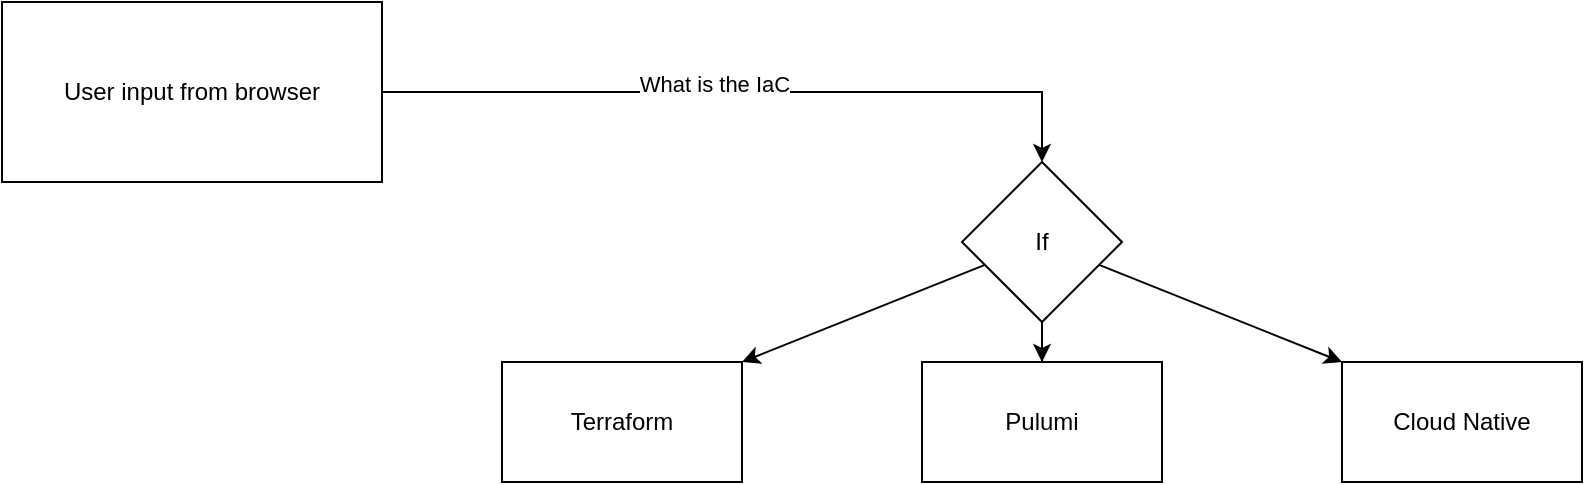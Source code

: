 <mxfile version="26.0.14" pages="2">
  <diagram name="Page-1" id="JIteSfPyZ_0T1WRYHiIJ">
    <mxGraphModel dx="1050" dy="611" grid="1" gridSize="10" guides="1" tooltips="1" connect="1" arrows="1" fold="1" page="1" pageScale="1" pageWidth="2336" pageHeight="1654" math="0" shadow="0">
      <root>
        <mxCell id="0" />
        <mxCell id="1" parent="0" />
        <mxCell id="1-vy-4LVXqRcQbgJfH0z-5" style="edgeStyle=orthogonalEdgeStyle;rounded=0;orthogonalLoop=1;jettySize=auto;html=1;entryX=0.5;entryY=0;entryDx=0;entryDy=0;" edge="1" parent="1" source="1-vy-4LVXqRcQbgJfH0z-1" target="1-vy-4LVXqRcQbgJfH0z-4">
          <mxGeometry relative="1" as="geometry" />
        </mxCell>
        <mxCell id="1-vy-4LVXqRcQbgJfH0z-9" value="What is the IaC" style="edgeLabel;html=1;align=center;verticalAlign=middle;resizable=0;points=[];" vertex="1" connectable="0" parent="1-vy-4LVXqRcQbgJfH0z-5">
          <mxGeometry x="-0.093" y="4" relative="1" as="geometry">
            <mxPoint as="offset" />
          </mxGeometry>
        </mxCell>
        <mxCell id="1-vy-4LVXqRcQbgJfH0z-1" value="User input from browser" style="rounded=0;whiteSpace=wrap;html=1;" vertex="1" parent="1">
          <mxGeometry x="20" y="70" width="190" height="90" as="geometry" />
        </mxCell>
        <mxCell id="1-vy-4LVXqRcQbgJfH0z-7" style="rounded=0;orthogonalLoop=1;jettySize=auto;html=1;entryX=1;entryY=0;entryDx=0;entryDy=0;" edge="1" parent="1" source="1-vy-4LVXqRcQbgJfH0z-4" target="1-vy-4LVXqRcQbgJfH0z-6">
          <mxGeometry relative="1" as="geometry">
            <mxPoint x="370" y="280" as="targetPoint" />
          </mxGeometry>
        </mxCell>
        <mxCell id="1-vy-4LVXqRcQbgJfH0z-12" value="" style="edgeStyle=orthogonalEdgeStyle;rounded=0;orthogonalLoop=1;jettySize=auto;html=1;" edge="1" parent="1" source="1-vy-4LVXqRcQbgJfH0z-4" target="1-vy-4LVXqRcQbgJfH0z-10">
          <mxGeometry relative="1" as="geometry" />
        </mxCell>
        <mxCell id="1-vy-4LVXqRcQbgJfH0z-4" value="If" style="rhombus;whiteSpace=wrap;html=1;" vertex="1" parent="1">
          <mxGeometry x="500" y="150" width="80" height="80" as="geometry" />
        </mxCell>
        <mxCell id="1-vy-4LVXqRcQbgJfH0z-6" value="Terraform" style="rounded=0;whiteSpace=wrap;html=1;" vertex="1" parent="1">
          <mxGeometry x="270" y="250" width="120" height="60" as="geometry" />
        </mxCell>
        <mxCell id="1-vy-4LVXqRcQbgJfH0z-10" value="Pulumi" style="rounded=0;whiteSpace=wrap;html=1;" vertex="1" parent="1">
          <mxGeometry x="480" y="250" width="120" height="60" as="geometry" />
        </mxCell>
        <mxCell id="1-vy-4LVXqRcQbgJfH0z-11" value="Cloud Native" style="rounded=0;whiteSpace=wrap;html=1;" vertex="1" parent="1">
          <mxGeometry x="690" y="250" width="120" height="60" as="geometry" />
        </mxCell>
        <mxCell id="1-vy-4LVXqRcQbgJfH0z-13" style="rounded=0;orthogonalLoop=1;jettySize=auto;html=1;entryX=0;entryY=0;entryDx=0;entryDy=0;" edge="1" parent="1" source="1-vy-4LVXqRcQbgJfH0z-4" target="1-vy-4LVXqRcQbgJfH0z-11">
          <mxGeometry relative="1" as="geometry" />
        </mxCell>
      </root>
    </mxGraphModel>
  </diagram>
  <diagram id="_BaIUYhuwGV5Xg7-iQTf" name="Page-2">
    <mxGraphModel dx="1050" dy="611" grid="1" gridSize="10" guides="1" tooltips="1" connect="1" arrows="1" fold="1" page="1" pageScale="1" pageWidth="2336" pageHeight="1654" math="0" shadow="0">
      <root>
        <mxCell id="0" />
        <mxCell id="1" parent="0" />
        <mxCell id="d5WkfhpQqrkiqpsLgZy2-2" value="" style="edgeStyle=orthogonalEdgeStyle;rounded=0;orthogonalLoop=1;jettySize=auto;html=1;" edge="1" parent="1" source="6GfLc-3-60OzHyjFSTNB-1" target="d5WkfhpQqrkiqpsLgZy2-1">
          <mxGeometry relative="1" as="geometry" />
        </mxCell>
        <mxCell id="6GfLc-3-60OzHyjFSTNB-1" value="distinct service provider" style="rounded=0;whiteSpace=wrap;html=1;" vertex="1" parent="1">
          <mxGeometry x="380" y="110" width="120" height="60" as="geometry" />
        </mxCell>
        <mxCell id="d5WkfhpQqrkiqpsLgZy2-6" value="" style="edgeStyle=orthogonalEdgeStyle;rounded=0;orthogonalLoop=1;jettySize=auto;html=1;" edge="1" parent="1" source="d5WkfhpQqrkiqpsLgZy2-1" target="d5WkfhpQqrkiqpsLgZy2-5">
          <mxGeometry relative="1" as="geometry" />
        </mxCell>
        <mxCell id="d5WkfhpQqrkiqpsLgZy2-1" value="Distinct IAC" style="rounded=0;whiteSpace=wrap;html=1;" vertex="1" parent="1">
          <mxGeometry x="380" y="250" width="120" height="60" as="geometry" />
        </mxCell>
        <mxCell id="d5WkfhpQqrkiqpsLgZy2-3" value="Azure" style="text;html=1;align=center;verticalAlign=middle;resizable=0;points=[];autosize=1;strokeColor=none;fillColor=none;" vertex="1" parent="1">
          <mxGeometry x="535" y="118" width="50" height="30" as="geometry" />
        </mxCell>
        <mxCell id="d5WkfhpQqrkiqpsLgZy2-4" value="Arm" style="text;html=1;align=center;verticalAlign=middle;resizable=0;points=[];autosize=1;strokeColor=none;fillColor=none;" vertex="1" parent="1">
          <mxGeometry x="515" y="258" width="50" height="30" as="geometry" />
        </mxCell>
        <mxCell id="d5WkfhpQqrkiqpsLgZy2-5" value="List of Supported Resource Type" style="rounded=0;whiteSpace=wrap;html=1;" vertex="1" parent="1">
          <mxGeometry x="380" y="390" width="120" height="60" as="geometry" />
        </mxCell>
      </root>
    </mxGraphModel>
  </diagram>
</mxfile>
